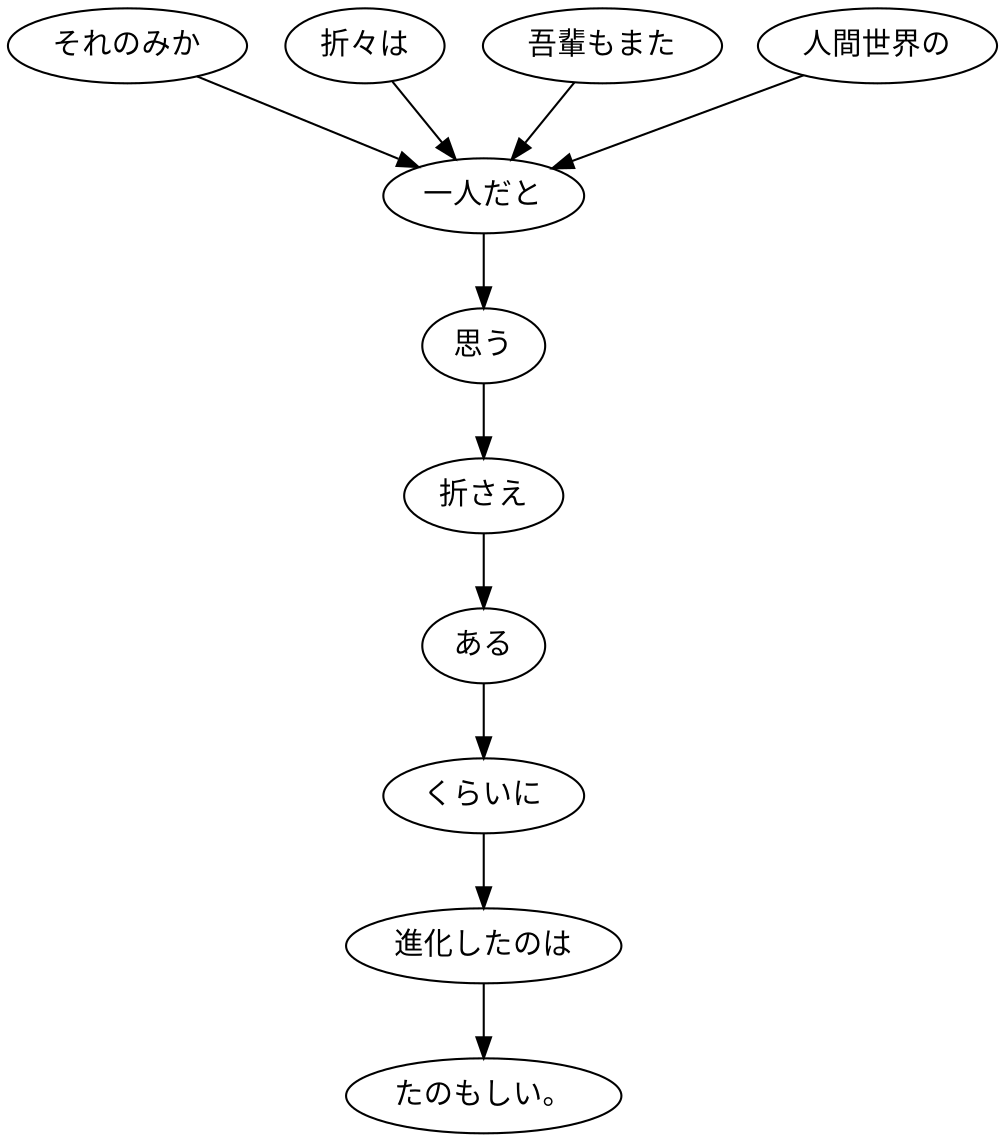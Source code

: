 digraph graph1321 {
	node0 [label="それのみか"];
	node1 [label="折々は"];
	node2 [label="吾輩もまた"];
	node3 [label="人間世界の"];
	node4 [label="一人だと"];
	node5 [label="思う"];
	node6 [label="折さえ"];
	node7 [label="ある"];
	node8 [label="くらいに"];
	node9 [label="進化したのは"];
	node10 [label="たのもしい。"];
	node0 -> node4;
	node1 -> node4;
	node2 -> node4;
	node3 -> node4;
	node4 -> node5;
	node5 -> node6;
	node6 -> node7;
	node7 -> node8;
	node8 -> node9;
	node9 -> node10;
}
